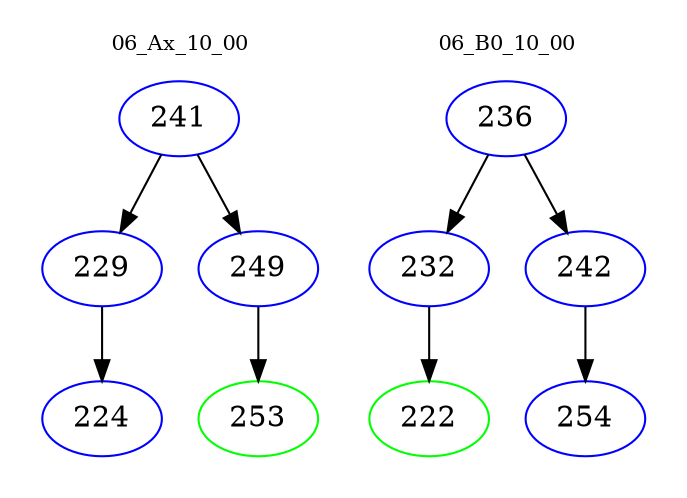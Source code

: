 digraph{
subgraph cluster_0 {
color = white
label = "06_Ax_10_00";
fontsize=10;
T0_241 [label="241", color="blue"]
T0_241 -> T0_229 [color="black"]
T0_229 [label="229", color="blue"]
T0_229 -> T0_224 [color="black"]
T0_224 [label="224", color="blue"]
T0_241 -> T0_249 [color="black"]
T0_249 [label="249", color="blue"]
T0_249 -> T0_253 [color="black"]
T0_253 [label="253", color="green"]
}
subgraph cluster_1 {
color = white
label = "06_B0_10_00";
fontsize=10;
T1_236 [label="236", color="blue"]
T1_236 -> T1_232 [color="black"]
T1_232 [label="232", color="blue"]
T1_232 -> T1_222 [color="black"]
T1_222 [label="222", color="green"]
T1_236 -> T1_242 [color="black"]
T1_242 [label="242", color="blue"]
T1_242 -> T1_254 [color="black"]
T1_254 [label="254", color="blue"]
}
}
